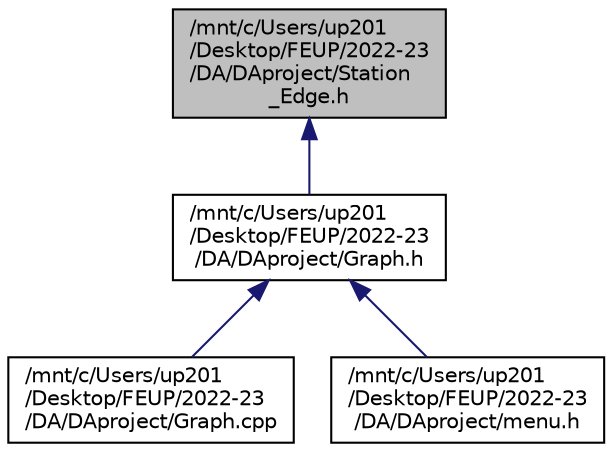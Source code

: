 digraph "/mnt/c/Users/up201/Desktop/FEUP/2022-23/DA/DAproject/Station_Edge.h"
{
 // LATEX_PDF_SIZE
  edge [fontname="Helvetica",fontsize="10",labelfontname="Helvetica",labelfontsize="10"];
  node [fontname="Helvetica",fontsize="10",shape=record];
  Node1 [label="/mnt/c/Users/up201\l/Desktop/FEUP/2022-23\l/DA/DAproject/Station\l_Edge.h",height=0.2,width=0.4,color="black", fillcolor="grey75", style="filled", fontcolor="black",tooltip="This file handles the generation and utilization of stations and edges(lines)"];
  Node1 -> Node2 [dir="back",color="midnightblue",fontsize="10",style="solid",fontname="Helvetica"];
  Node2 [label="/mnt/c/Users/up201\l/Desktop/FEUP/2022-23\l/DA/DAproject/Graph.h",height=0.2,width=0.4,color="black", fillcolor="white", style="filled",URL="$Graph_8h_source.html",tooltip=" "];
  Node2 -> Node3 [dir="back",color="midnightblue",fontsize="10",style="solid",fontname="Helvetica"];
  Node3 [label="/mnt/c/Users/up201\l/Desktop/FEUP/2022-23\l/DA/DAproject/Graph.cpp",height=0.2,width=0.4,color="black", fillcolor="white", style="filled",URL="$Graph_8cpp.html",tooltip="This file handles the generation and utilization of a railway network graph."];
  Node2 -> Node4 [dir="back",color="midnightblue",fontsize="10",style="solid",fontname="Helvetica"];
  Node4 [label="/mnt/c/Users/up201\l/Desktop/FEUP/2022-23\l/DA/DAproject/menu.h",height=0.2,width=0.4,color="black", fillcolor="white", style="filled",URL="$menu_8h.html",tooltip="This file handles the menu."];
}
